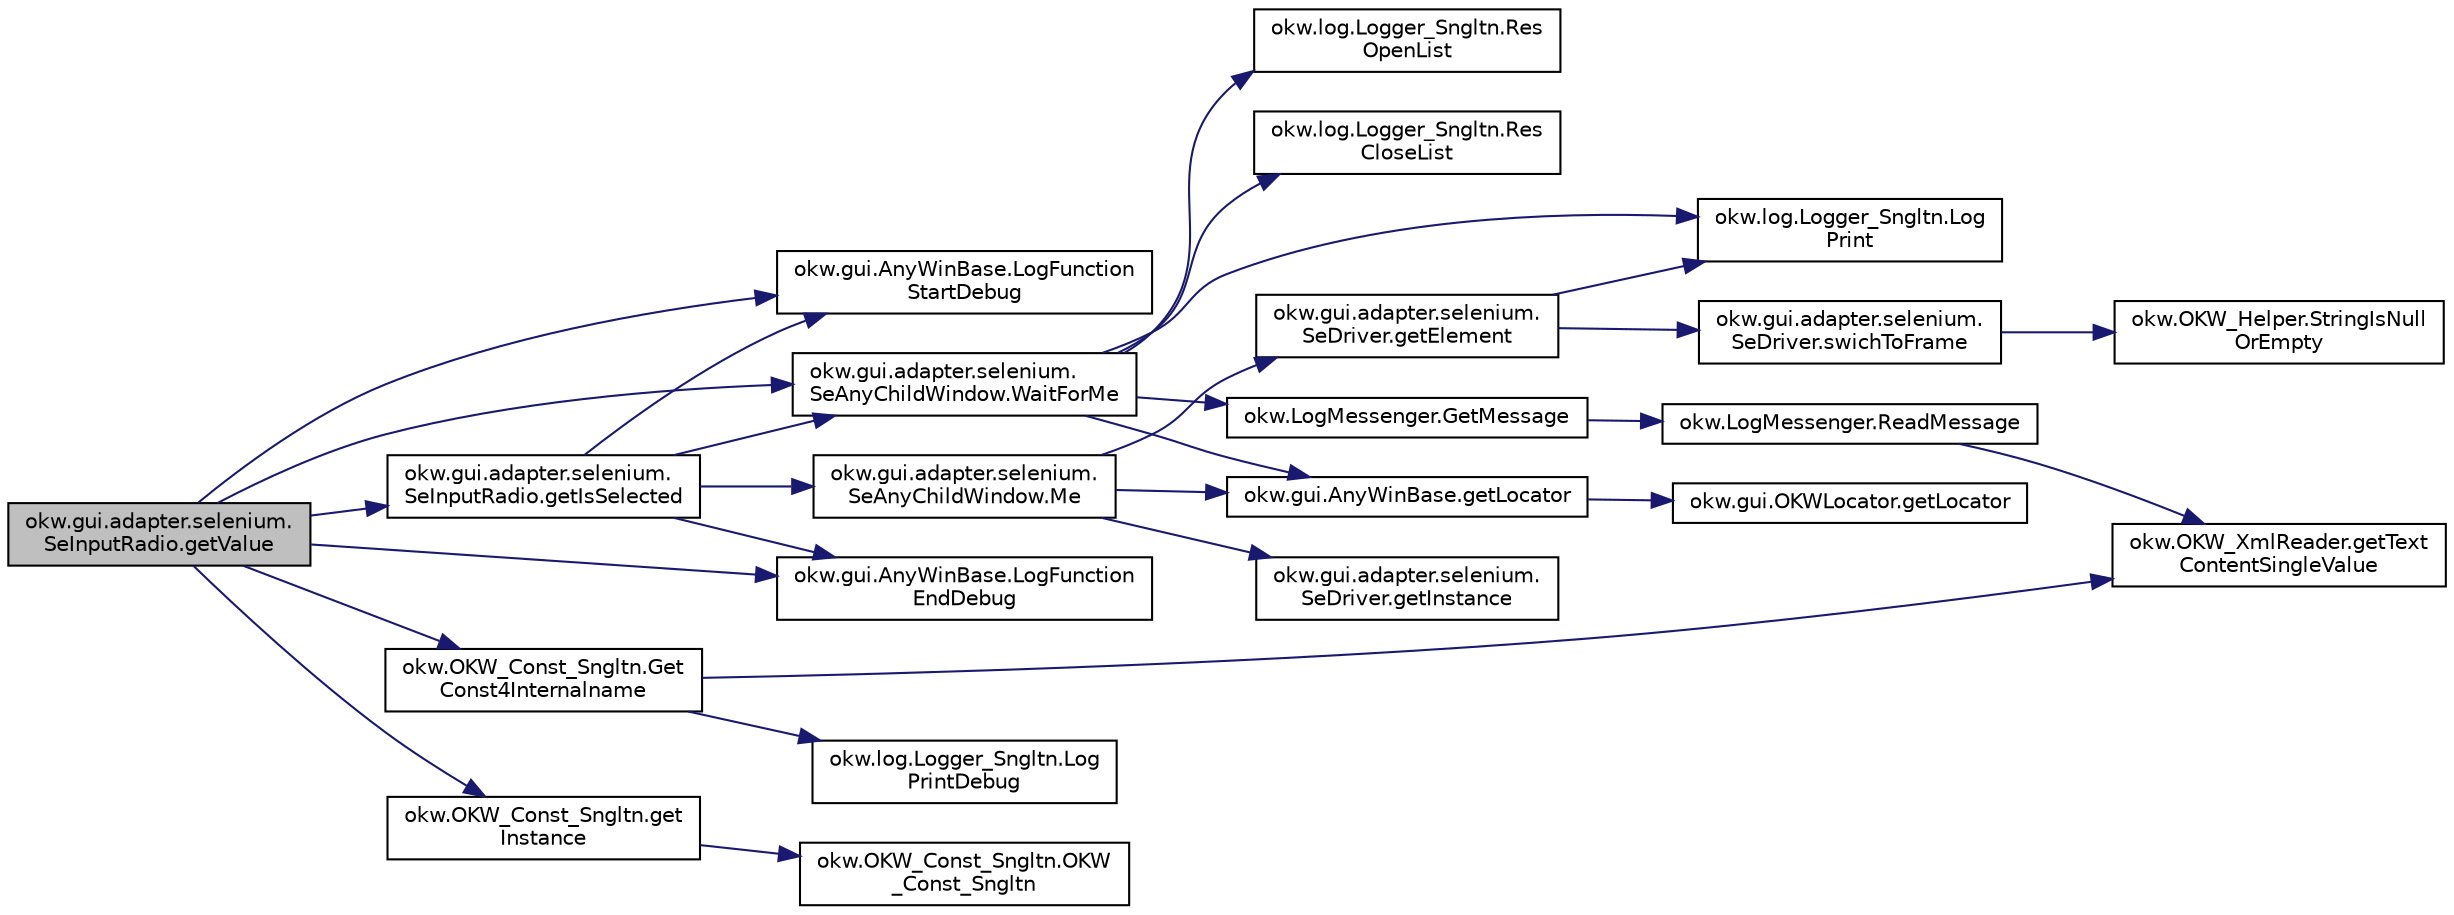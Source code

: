 digraph "okw.gui.adapter.selenium.SeInputRadio.getValue"
{
 // INTERACTIVE_SVG=YES
  edge [fontname="Helvetica",fontsize="10",labelfontname="Helvetica",labelfontsize="10"];
  node [fontname="Helvetica",fontsize="10",shape=record];
  rankdir="LR";
  Node31 [label="okw.gui.adapter.selenium.\lSeInputRadio.getValue",height=0.2,width=0.4,color="black", fillcolor="grey75", style="filled", fontcolor="black"];
  Node31 -> Node32 [color="midnightblue",fontsize="10",style="solid",fontname="Helvetica"];
  Node32 [label="okw.gui.AnyWinBase.LogFunction\lStartDebug",height=0.2,width=0.4,color="black", fillcolor="white", style="filled",URL="$classokw_1_1gui_1_1_any_win_base.html#abaab572bdbed7b471f659d5dd8c76853",tooltip="Diese Methode ruft die Methode Logger.Instance.LogFunctionStartDebug(fps_FunctionName), und erweitert den gegebenen Methodenname in fps_FunctionName mit this.GetType().FullName um den Klassenbezeichner. "];
  Node31 -> Node33 [color="midnightblue",fontsize="10",style="solid",fontname="Helvetica"];
  Node33 [label="okw.gui.adapter.selenium.\lSeAnyChildWindow.WaitForMe",height=0.2,width=0.4,color="black", fillcolor="white", style="filled",URL="$classokw_1_1gui_1_1adapter_1_1selenium_1_1_se_any_child_window.html#a72faf4aa1717b4178fae1b0570ca9b28",tooltip="Wartet auf das Objekt Wenn kein Fenster gefunden wird,. "];
  Node33 -> Node34 [color="midnightblue",fontsize="10",style="solid",fontname="Helvetica"];
  Node34 [label="okw.log.Logger_Sngltn.Res\lOpenList",height=0.2,width=0.4,color="black", fillcolor="white", style="filled",URL="$classokw_1_1log_1_1_logger___sngltn.html#ab4fc711bb4c754f251372ff3b14ab9c9",tooltip="Creates a new hierarchical level in the results file. "];
  Node33 -> Node35 [color="midnightblue",fontsize="10",style="solid",fontname="Helvetica"];
  Node35 [label="okw.log.Logger_Sngltn.Log\lPrint",height=0.2,width=0.4,color="black", fillcolor="white", style="filled",URL="$classokw_1_1log_1_1_logger___sngltn.html#a8ebceaddd6cc6963ddb8e08c72ea808c",tooltip="LogPrint Function: Prints the values of expressions to the results file. "];
  Node33 -> Node36 [color="midnightblue",fontsize="10",style="solid",fontname="Helvetica"];
  Node36 [label="okw.gui.AnyWinBase.getLocator",height=0.2,width=0.4,color="black", fillcolor="white", style="filled",URL="$classokw_1_1gui_1_1_any_win_base.html#a9929f6fae1f4e2c20df79d32d5bc79db",tooltip="Holt den vollständig (rekursiv) aufgelösten (z.B. "];
  Node36 -> Node37 [color="midnightblue",fontsize="10",style="solid",fontname="Helvetica"];
  Node37 [label="okw.gui.OKWLocator.getLocator",height=0.2,width=0.4,color="black", fillcolor="white", style="filled",URL="$classokw_1_1gui_1_1_o_k_w_locator.html#adc74fc2125dd048dc1cb84e011f47ec8",tooltip="Holt den vollständig (rekursiv) aufgelösten (z.B. "];
  Node33 -> Node38 [color="midnightblue",fontsize="10",style="solid",fontname="Helvetica"];
  Node38 [label="okw.log.Logger_Sngltn.Res\lCloseList",height=0.2,width=0.4,color="black", fillcolor="white", style="filled",URL="$classokw_1_1log_1_1_logger___sngltn.html#a9b54104f7e0b4c0a473877b19dfaed56",tooltip="Closes a hierarchical level in the results file that was opened with ResOpenList. ..."];
  Node33 -> Node39 [color="midnightblue",fontsize="10",style="solid",fontname="Helvetica"];
  Node39 [label="okw.LogMessenger.GetMessage",height=0.2,width=0.4,color="black", fillcolor="white", style="filled",URL="$classokw_1_1_log_messenger.html#af225d1f037d47b3b085175c09d78bdd2",tooltip="Holt die Log-Meldung für MethodeNmae/Textkey ohne weitere Parameter. "];
  Node39 -> Node40 [color="midnightblue",fontsize="10",style="solid",fontname="Helvetica"];
  Node40 [label="okw.LogMessenger.ReadMessage",height=0.2,width=0.4,color="black", fillcolor="white", style="filled",URL="$classokw_1_1_log_messenger.html#a530cd6ab82ec82a04206a2e976ec06e3",tooltip="Interne Kernfunktion holt die Log-Meldung mit Platzhaltern aus der XML-Datei. "];
  Node40 -> Node41 [color="midnightblue",fontsize="10",style="solid",fontname="Helvetica"];
  Node41 [label="okw.OKW_XmlReader.getText\lContentSingleValue",height=0.2,width=0.4,color="black", fillcolor="white", style="filled",URL="$classokw_1_1_o_k_w___xml_reader.html#ab920b5335a2e1429c14cc5f8e79f39eb",tooltip="Lies den TextContent eines Tag. "];
  Node31 -> Node42 [color="midnightblue",fontsize="10",style="solid",fontname="Helvetica"];
  Node42 [label="okw.gui.adapter.selenium.\lSeInputRadio.getIsSelected",height=0.2,width=0.4,color="black", fillcolor="white", style="filled",URL="$classokw_1_1gui_1_1adapter_1_1selenium_1_1_se_input_radio.html#a2bdc045186dd1244133cf6edaa2d45f1",tooltip="Method liefert den aktuellen Zustand des RadioButtons, ausgewählt oder nicht. "];
  Node42 -> Node32 [color="midnightblue",fontsize="10",style="solid",fontname="Helvetica"];
  Node42 -> Node33 [color="midnightblue",fontsize="10",style="solid",fontname="Helvetica"];
  Node42 -> Node43 [color="midnightblue",fontsize="10",style="solid",fontname="Helvetica"];
  Node43 [label="okw.gui.adapter.selenium.\lSeAnyChildWindow.Me",height=0.2,width=0.4,color="black", fillcolor="white", style="filled",URL="$classokw_1_1gui_1_1adapter_1_1selenium_1_1_se_any_child_window.html#a9a138af1fc6ff850d708d66f308a2525",tooltip="Ermittelt aus dem gegebenen Locator das DOM-Elelement, welches das Objekt representiert. "];
  Node43 -> Node44 [color="midnightblue",fontsize="10",style="solid",fontname="Helvetica"];
  Node44 [label="okw.gui.adapter.selenium.\lSeDriver.getInstance",height=0.2,width=0.4,color="black", fillcolor="white", style="filled",URL="$classokw_1_1gui_1_1adapter_1_1selenium_1_1_se_driver.html#acb82765e99981ecc210e7599bbc2c639",tooltip="Gibt die Instance für die einzige Instanz dieser Klasse zurück. "];
  Node43 -> Node45 [color="midnightblue",fontsize="10",style="solid",fontname="Helvetica"];
  Node45 [label="okw.gui.adapter.selenium.\lSeDriver.getElement",height=0.2,width=0.4,color="black", fillcolor="white", style="filled",URL="$classokw_1_1gui_1_1adapter_1_1selenium_1_1_se_driver.html#ae08fe1cf4c694bb3a4dfb1f1837b26bc",tooltip="Ermittelt das Webelement mit der gegebenen frameID und dem gegebenen Locator. "];
  Node45 -> Node46 [color="midnightblue",fontsize="10",style="solid",fontname="Helvetica"];
  Node46 [label="okw.gui.adapter.selenium.\lSeDriver.swichToFrame",height=0.2,width=0.4,color="black", fillcolor="white", style="filled",URL="$classokw_1_1gui_1_1adapter_1_1selenium_1_1_se_driver.html#a502a7d54c1a8b80424cd42a4e168a191",tooltip="Wechselt das aktuelle Frame auf das Frame mit der id=iframeID. "];
  Node46 -> Node47 [color="midnightblue",fontsize="10",style="solid",fontname="Helvetica"];
  Node47 [label="okw.OKW_Helper.StringIsNull\lOrEmpty",height=0.2,width=0.4,color="black", fillcolor="white", style="filled",URL="$classokw_1_1_o_k_w___helper.html#ac042a51d58d56ede78ecff1b082f72f3",tooltip="Prüft ob der gegeben String fpsStrin null oder leer (\"\") ist. "];
  Node45 -> Node35 [color="midnightblue",fontsize="10",style="solid",fontname="Helvetica"];
  Node43 -> Node36 [color="midnightblue",fontsize="10",style="solid",fontname="Helvetica"];
  Node42 -> Node48 [color="midnightblue",fontsize="10",style="solid",fontname="Helvetica"];
  Node48 [label="okw.gui.AnyWinBase.LogFunction\lEndDebug",height=0.2,width=0.4,color="black", fillcolor="white", style="filled",URL="$classokw_1_1gui_1_1_any_win_base.html#a51cf50ace21902b3a5359316f53a7f3e",tooltip="Methode ruft die Methode Logger.Instance.LogFunctionEndDebug() auf. "];
  Node31 -> Node49 [color="midnightblue",fontsize="10",style="solid",fontname="Helvetica"];
  Node49 [label="okw.OKW_Const_Sngltn.get\lInstance",height=0.2,width=0.4,color="black", fillcolor="white", style="filled",URL="$classokw_1_1_o_k_w___const___sngltn.html#afdb8f095b58cbd870dbb8eb353e3b0bf",tooltip="Holt die einzige Instanz dieser Klasse. "];
  Node49 -> Node50 [color="midnightblue",fontsize="10",style="solid",fontname="Helvetica"];
  Node50 [label="okw.OKW_Const_Sngltn.OKW\l_Const_Sngltn",height=0.2,width=0.4,color="black", fillcolor="white", style="filled",URL="$classokw_1_1_o_k_w___const___sngltn.html#a8404c43fc549df30d37c369c7d6e89ae",tooltip="Privater Konstruktor ohne Parameter im Entwurfsmuster Singelton initialisiert die Klasse OKW_Const..."];
  Node31 -> Node51 [color="midnightblue",fontsize="10",style="solid",fontname="Helvetica"];
  Node51 [label="okw.OKW_Const_Sngltn.Get\lConst4Internalname",height=0.2,width=0.4,color="black", fillcolor="white", style="filled",URL="$classokw_1_1_o_k_w___const___sngltn.html#a51cde06bf07e855ba4d69ff36b9a27f7",tooltip="Methode ermittelt für Internalname und der aktuell eingestellten Sprache den Wert für Const..."];
  Node51 -> Node52 [color="midnightblue",fontsize="10",style="solid",fontname="Helvetica"];
  Node52 [label="okw.log.Logger_Sngltn.Log\lPrintDebug",height=0.2,width=0.4,color="black", fillcolor="white", style="filled",URL="$classokw_1_1log_1_1_logger___sngltn.html#a313f97c79ba4662d9daaf7f537dd02f4",tooltip="Loggt eine Nachricht. "];
  Node51 -> Node41 [color="midnightblue",fontsize="10",style="solid",fontname="Helvetica"];
  Node31 -> Node48 [color="midnightblue",fontsize="10",style="solid",fontname="Helvetica"];
}
